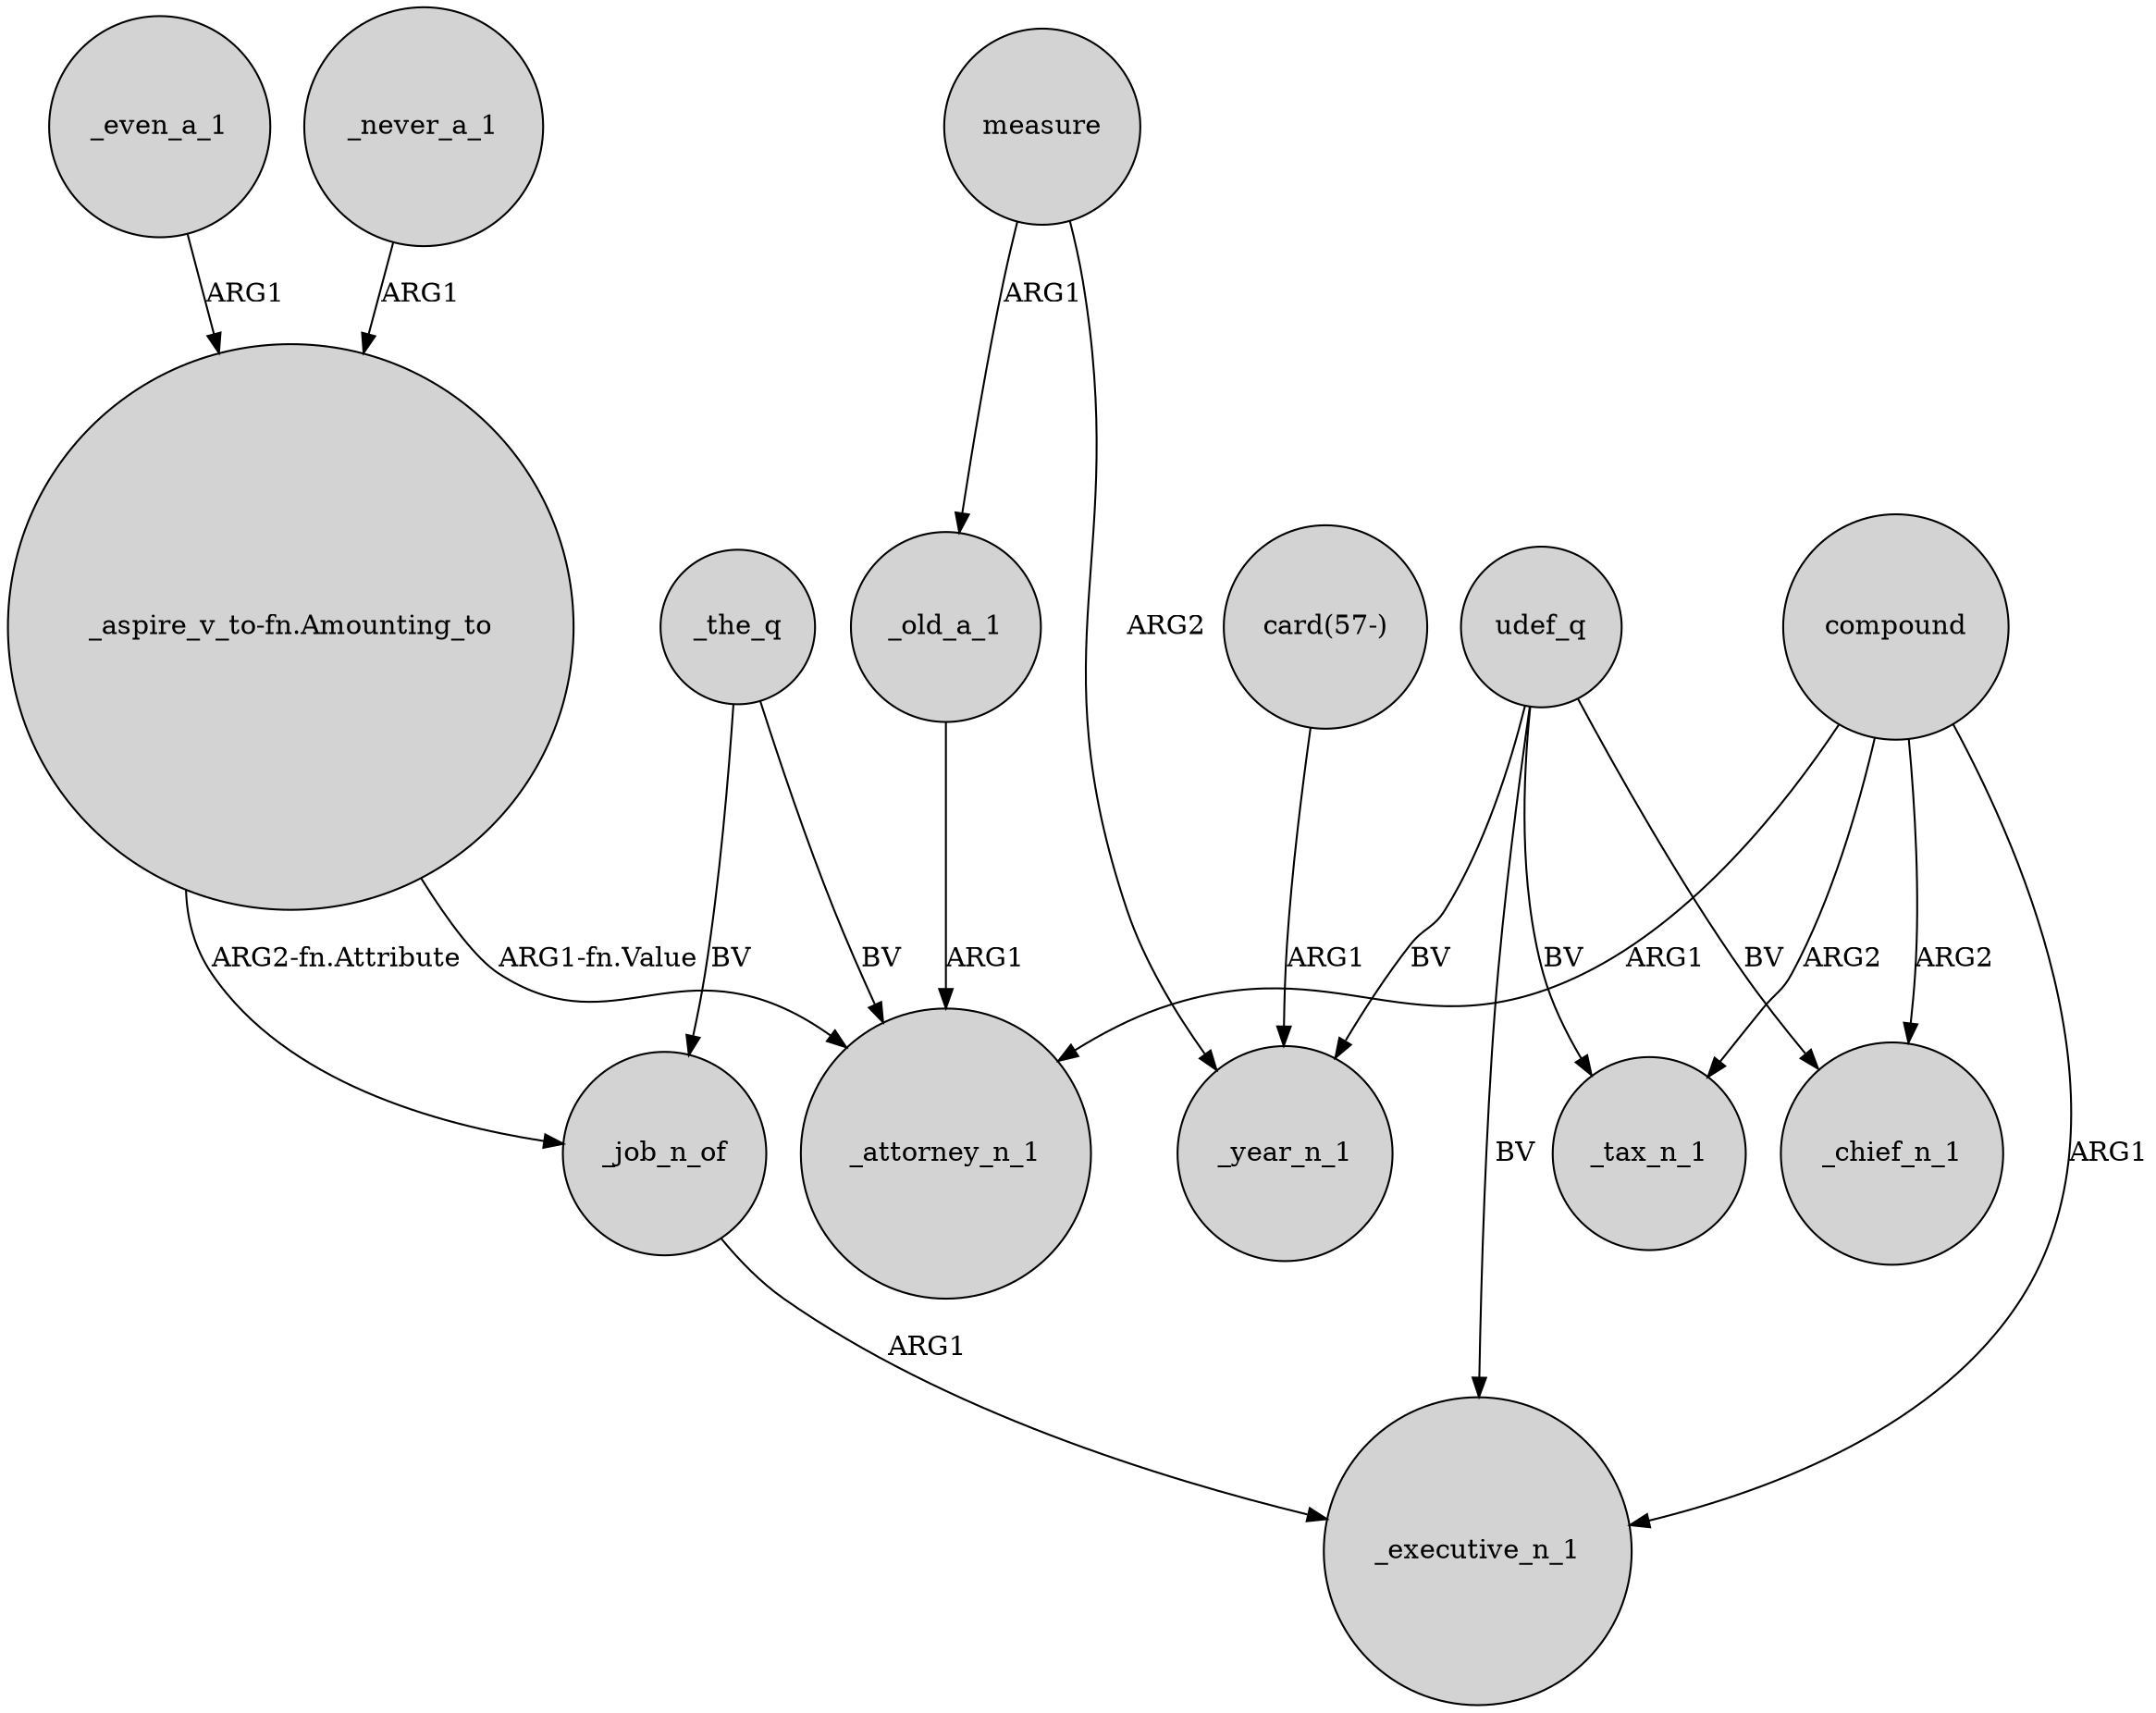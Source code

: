 digraph {
	node [shape=circle style=filled]
	_the_q -> _attorney_n_1 [label=BV]
	_job_n_of -> _executive_n_1 [label=ARG1]
	_old_a_1 -> _attorney_n_1 [label=ARG1]
	compound -> _chief_n_1 [label=ARG2]
	_even_a_1 -> "_aspire_v_to-fn.Amounting_to" [label=ARG1]
	compound -> _attorney_n_1 [label=ARG1]
	udef_q -> _chief_n_1 [label=BV]
	udef_q -> _tax_n_1 [label=BV]
	"_aspire_v_to-fn.Amounting_to" -> _attorney_n_1 [label="ARG1-fn.Value"]
	measure -> _old_a_1 [label=ARG1]
	"card(57-)" -> _year_n_1 [label=ARG1]
	measure -> _year_n_1 [label=ARG2]
	udef_q -> _executive_n_1 [label=BV]
	"_aspire_v_to-fn.Amounting_to" -> _job_n_of [label="ARG2-fn.Attribute"]
	compound -> _tax_n_1 [label=ARG2]
	compound -> _executive_n_1 [label=ARG1]
	_the_q -> _job_n_of [label=BV]
	udef_q -> _year_n_1 [label=BV]
	_never_a_1 -> "_aspire_v_to-fn.Amounting_to" [label=ARG1]
}
